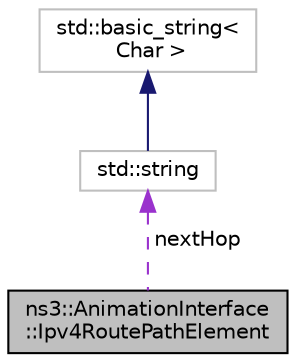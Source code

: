 digraph "ns3::AnimationInterface::Ipv4RoutePathElement"
{
 // LATEX_PDF_SIZE
  edge [fontname="Helvetica",fontsize="10",labelfontname="Helvetica",labelfontsize="10"];
  node [fontname="Helvetica",fontsize="10",shape=record];
  Node1 [label="ns3::AnimationInterface\l::Ipv4RoutePathElement",height=0.2,width=0.4,color="black", fillcolor="grey75", style="filled", fontcolor="black",tooltip="Ipv4RoutePathElement structure."];
  Node2 -> Node1 [dir="back",color="darkorchid3",fontsize="10",style="dashed",label=" nextHop" ,fontname="Helvetica"];
  Node2 [label="std::string",height=0.2,width=0.4,color="grey75", fillcolor="white", style="filled",tooltip=" "];
  Node3 -> Node2 [dir="back",color="midnightblue",fontsize="10",style="solid",fontname="Helvetica"];
  Node3 [label="std::basic_string\<\l Char \>",height=0.2,width=0.4,color="grey75", fillcolor="white", style="filled",tooltip=" "];
}
